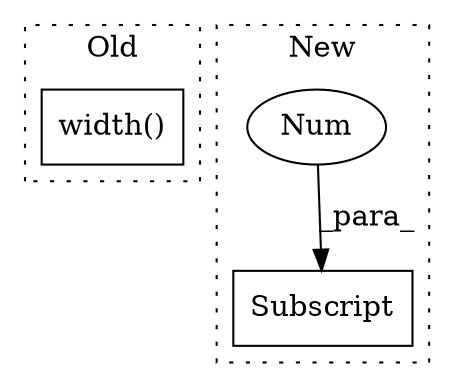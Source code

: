 digraph G {
subgraph cluster0 {
1 [label="width()" a="75" s="12122,12134" l="9,1" shape="box"];
label = "Old";
style="dotted";
}
subgraph cluster1 {
2 [label="Subscript" a="63" s="16179,0" l="20,0" shape="box"];
3 [label="Num" a="76" s="16196" l="2" shape="ellipse"];
label = "New";
style="dotted";
}
3 -> 2 [label="_para_"];
}